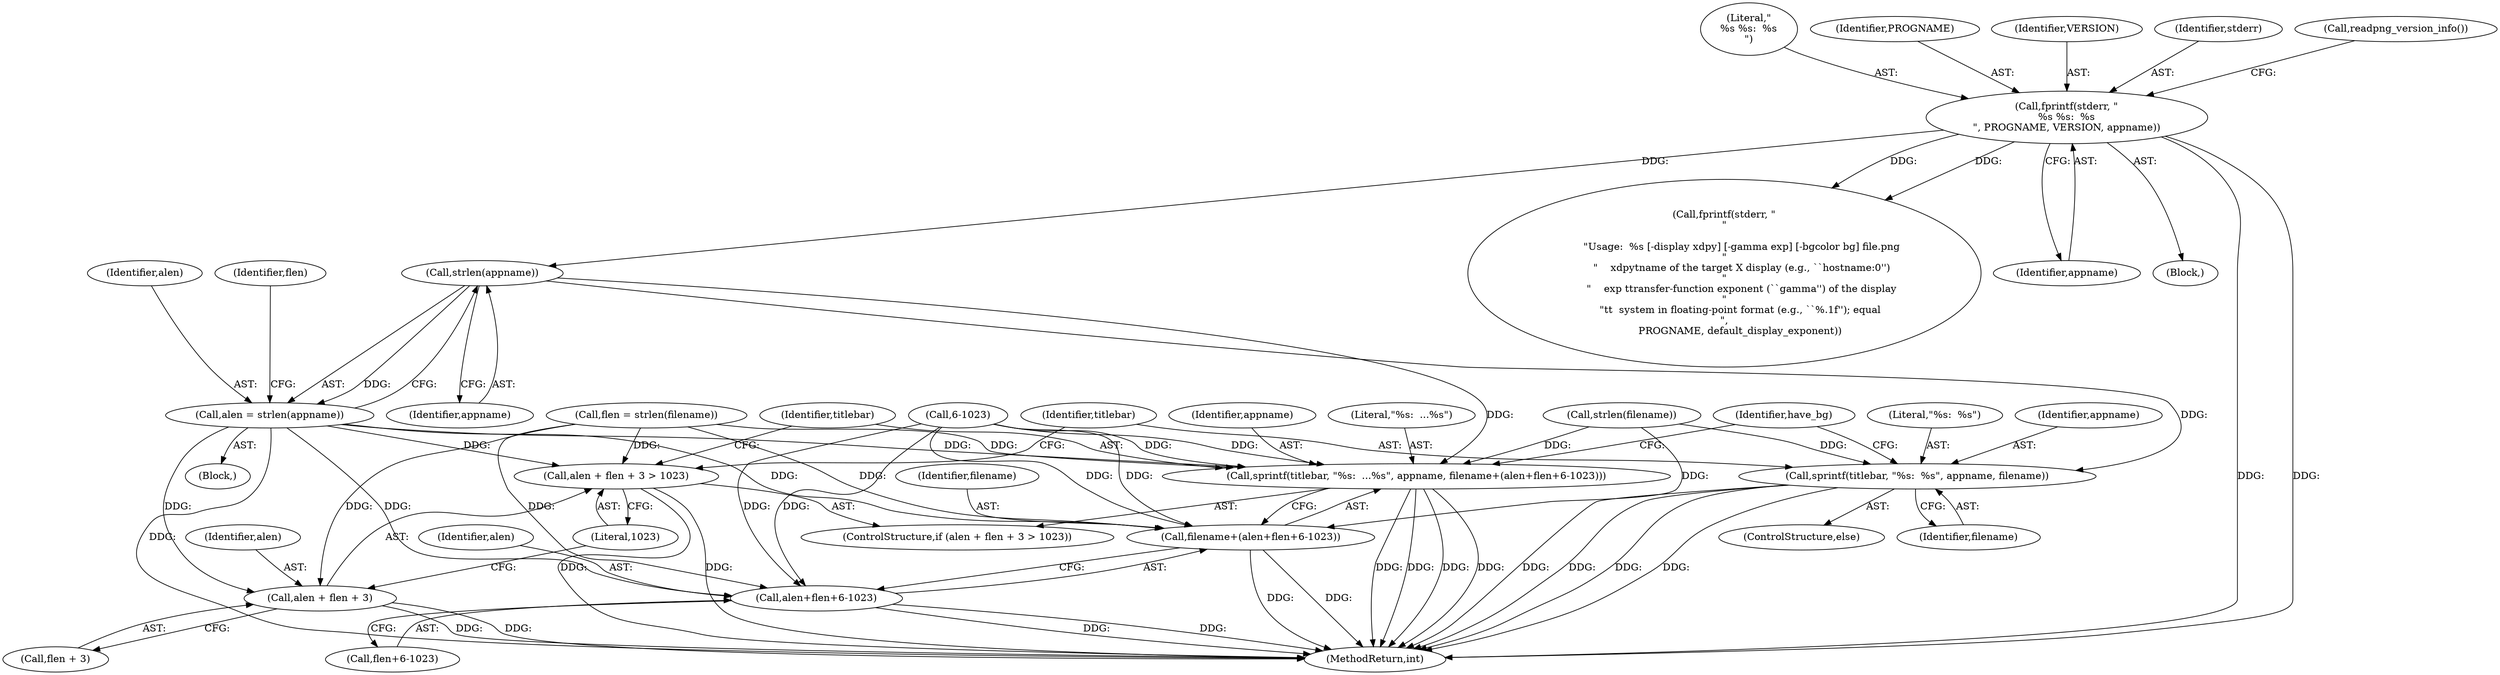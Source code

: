 digraph "0_Android_9d4853418ab2f754c2b63e091c29c5529b8b86ca_7@API" {
"1000391" [label="(Call,strlen(appname))"];
"1000311" [label="(Call,fprintf(stderr, \"\n%s %s:  %s\n\", PROGNAME, VERSION, appname))"];
"1000389" [label="(Call,alen = strlen(appname))"];
"1000398" [label="(Call,alen + flen + 3 > 1023)"];
"1000399" [label="(Call,alen + flen + 3)"];
"1000405" [label="(Call,sprintf(titlebar, \"%s:  ...%s\", appname, filename+(alen+flen+6-1023)))"];
"1000409" [label="(Call,filename+(alen+flen+6-1023))"];
"1000411" [label="(Call,alen+flen+6-1023)"];
"1000419" [label="(Call,sprintf(titlebar, \"%s:  %s\", appname, filename))"];
"1000400" [label="(Identifier,alen)"];
"1000409" [label="(Call,filename+(alen+flen+6-1023))"];
"1000128" [label="(Block,)"];
"1000313" [label="(Literal,\"\n%s %s:  %s\n\")"];
"1000420" [label="(Identifier,titlebar)"];
"1000389" [label="(Call,alen = strlen(appname))"];
"1000411" [label="(Call,alen+flen+6-1023)"];
"1000390" [label="(Identifier,alen)"];
"1000406" [label="(Identifier,titlebar)"];
"1000314" [label="(Identifier,PROGNAME)"];
"1000399" [label="(Call,alen + flen + 3)"];
"1000552" [label="(MethodReturn,int)"];
"1000315" [label="(Identifier,VERSION)"];
"1000408" [label="(Identifier,appname)"];
"1000418" [label="(ControlStructure,else)"];
"1000311" [label="(Call,fprintf(stderr, \"\n%s %s:  %s\n\", PROGNAME, VERSION, appname))"];
"1000395" [label="(Call,strlen(filename))"];
"1000392" [label="(Identifier,appname)"];
"1000419" [label="(Call,sprintf(titlebar, \"%s:  %s\", appname, filename))"];
"1000397" [label="(ControlStructure,if (alen + flen + 3 > 1023))"];
"1000415" [label="(Call,6-1023)"];
"1000410" [label="(Identifier,filename)"];
"1000318" [label="(Call,fprintf(stderr, \"\n\"\n\n           \"Usage:  %s [-display xdpy] [-gamma exp] [-bgcolor bg] file.png\n\"\n           \"    xdpy\tname of the target X display (e.g., ``hostname:0'')\n\"\n           \"    exp \ttransfer-function exponent (``gamma'') of the display\n\"\n          \"\t\t  system in floating-point format (e.g., ``%.1f''); equal\n\",\n          PROGNAME, default_display_exponent))"];
"1000407" [label="(Literal,\"%s:  ...%s\")"];
"1000405" [label="(Call,sprintf(titlebar, \"%s:  ...%s\", appname, filename+(alen+flen+6-1023)))"];
"1000413" [label="(Call,flen+6-1023)"];
"1000425" [label="(Identifier,have_bg)"];
"1000312" [label="(Identifier,stderr)"];
"1000412" [label="(Identifier,alen)"];
"1000421" [label="(Literal,\"%s:  %s\")"];
"1000398" [label="(Call,alen + flen + 3 > 1023)"];
"1000317" [label="(Call,readpng_version_info())"];
"1000401" [label="(Call,flen + 3)"];
"1000422" [label="(Identifier,appname)"];
"1000394" [label="(Identifier,flen)"];
"1000404" [label="(Literal,1023)"];
"1000393" [label="(Call,flen = strlen(filename))"];
"1000316" [label="(Identifier,appname)"];
"1000423" [label="(Identifier,filename)"];
"1000391" [label="(Call,strlen(appname))"];
"1000310" [label="(Block,)"];
"1000391" -> "1000389"  [label="AST: "];
"1000391" -> "1000392"  [label="CFG: "];
"1000392" -> "1000391"  [label="AST: "];
"1000389" -> "1000391"  [label="CFG: "];
"1000391" -> "1000389"  [label="DDG: "];
"1000311" -> "1000391"  [label="DDG: "];
"1000391" -> "1000405"  [label="DDG: "];
"1000391" -> "1000419"  [label="DDG: "];
"1000311" -> "1000310"  [label="AST: "];
"1000311" -> "1000316"  [label="CFG: "];
"1000312" -> "1000311"  [label="AST: "];
"1000313" -> "1000311"  [label="AST: "];
"1000314" -> "1000311"  [label="AST: "];
"1000315" -> "1000311"  [label="AST: "];
"1000316" -> "1000311"  [label="AST: "];
"1000317" -> "1000311"  [label="CFG: "];
"1000311" -> "1000552"  [label="DDG: "];
"1000311" -> "1000552"  [label="DDG: "];
"1000311" -> "1000318"  [label="DDG: "];
"1000311" -> "1000318"  [label="DDG: "];
"1000389" -> "1000128"  [label="AST: "];
"1000390" -> "1000389"  [label="AST: "];
"1000394" -> "1000389"  [label="CFG: "];
"1000389" -> "1000552"  [label="DDG: "];
"1000389" -> "1000398"  [label="DDG: "];
"1000389" -> "1000399"  [label="DDG: "];
"1000389" -> "1000405"  [label="DDG: "];
"1000389" -> "1000409"  [label="DDG: "];
"1000389" -> "1000411"  [label="DDG: "];
"1000398" -> "1000397"  [label="AST: "];
"1000398" -> "1000404"  [label="CFG: "];
"1000399" -> "1000398"  [label="AST: "];
"1000404" -> "1000398"  [label="AST: "];
"1000406" -> "1000398"  [label="CFG: "];
"1000420" -> "1000398"  [label="CFG: "];
"1000398" -> "1000552"  [label="DDG: "];
"1000398" -> "1000552"  [label="DDG: "];
"1000393" -> "1000398"  [label="DDG: "];
"1000399" -> "1000401"  [label="CFG: "];
"1000400" -> "1000399"  [label="AST: "];
"1000401" -> "1000399"  [label="AST: "];
"1000404" -> "1000399"  [label="CFG: "];
"1000399" -> "1000552"  [label="DDG: "];
"1000399" -> "1000552"  [label="DDG: "];
"1000393" -> "1000399"  [label="DDG: "];
"1000405" -> "1000397"  [label="AST: "];
"1000405" -> "1000409"  [label="CFG: "];
"1000406" -> "1000405"  [label="AST: "];
"1000407" -> "1000405"  [label="AST: "];
"1000408" -> "1000405"  [label="AST: "];
"1000409" -> "1000405"  [label="AST: "];
"1000425" -> "1000405"  [label="CFG: "];
"1000405" -> "1000552"  [label="DDG: "];
"1000405" -> "1000552"  [label="DDG: "];
"1000405" -> "1000552"  [label="DDG: "];
"1000405" -> "1000552"  [label="DDG: "];
"1000395" -> "1000405"  [label="DDG: "];
"1000393" -> "1000405"  [label="DDG: "];
"1000415" -> "1000405"  [label="DDG: "];
"1000415" -> "1000405"  [label="DDG: "];
"1000409" -> "1000411"  [label="CFG: "];
"1000410" -> "1000409"  [label="AST: "];
"1000411" -> "1000409"  [label="AST: "];
"1000409" -> "1000552"  [label="DDG: "];
"1000409" -> "1000552"  [label="DDG: "];
"1000395" -> "1000409"  [label="DDG: "];
"1000393" -> "1000409"  [label="DDG: "];
"1000415" -> "1000409"  [label="DDG: "];
"1000415" -> "1000409"  [label="DDG: "];
"1000411" -> "1000413"  [label="CFG: "];
"1000412" -> "1000411"  [label="AST: "];
"1000413" -> "1000411"  [label="AST: "];
"1000411" -> "1000552"  [label="DDG: "];
"1000411" -> "1000552"  [label="DDG: "];
"1000393" -> "1000411"  [label="DDG: "];
"1000415" -> "1000411"  [label="DDG: "];
"1000415" -> "1000411"  [label="DDG: "];
"1000419" -> "1000418"  [label="AST: "];
"1000419" -> "1000423"  [label="CFG: "];
"1000420" -> "1000419"  [label="AST: "];
"1000421" -> "1000419"  [label="AST: "];
"1000422" -> "1000419"  [label="AST: "];
"1000423" -> "1000419"  [label="AST: "];
"1000425" -> "1000419"  [label="CFG: "];
"1000419" -> "1000552"  [label="DDG: "];
"1000419" -> "1000552"  [label="DDG: "];
"1000419" -> "1000552"  [label="DDG: "];
"1000419" -> "1000552"  [label="DDG: "];
"1000395" -> "1000419"  [label="DDG: "];
}

